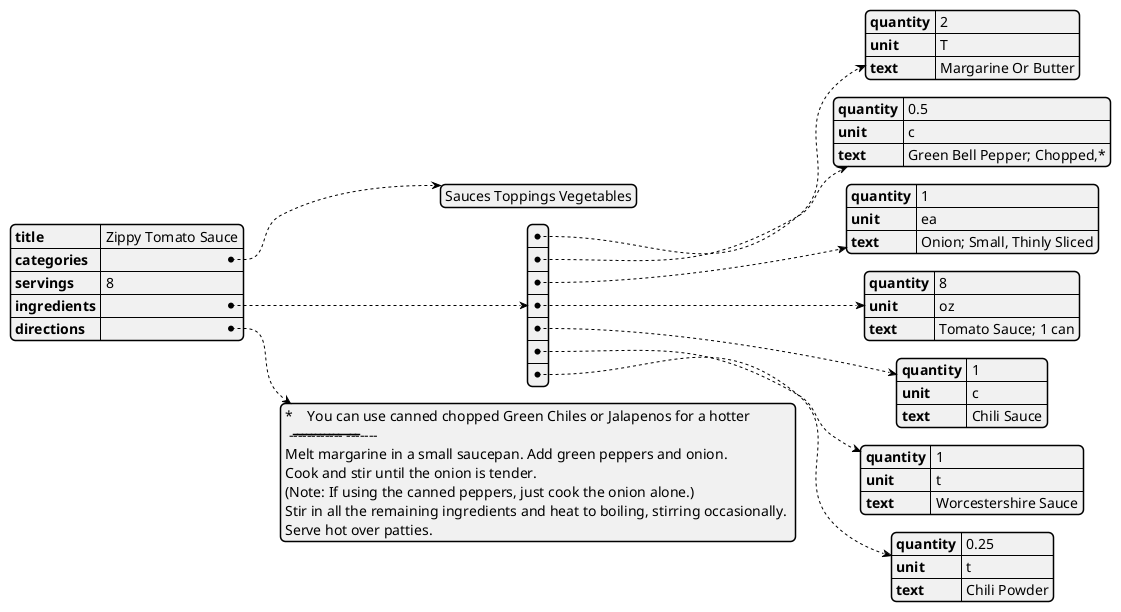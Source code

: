 @startjson
{
  "title": "Zippy Tomato Sauce",
  "categories": [
    "Sauces Toppings Vegetables"
  ],
  "servings": 8,
  "ingredients": [
    {
      "quantity": 2,
      "unit": "T",
      "text": "Margarine Or Butter"
    },
    {
      "quantity": 0.5,
      "unit": "c",
      "text": "Green Bell Pepper; Chopped,*"
    },
    {
      "quantity": 1,
      "unit": "ea",
      "text": "Onion; Small, Thinly Sliced"
    },
    {
      "quantity": 8,
      "unit": "oz",
      "text": "Tomato Sauce; 1 can"
    },
    {
      "quantity": 1,
      "unit": "c",
      "text": "Chili Sauce"
    },
    {
      "quantity": 1,
      "unit": "t",
      "text": "Worcestershire Sauce"
    },
    {
      "quantity": 0.25,
      "unit": "t",
      "text": "Chili Powder"
    }
  ],
  "directions": ["*    You can use canned chopped Green Chiles or Jalapenos for a hotter\\n ~------------------------------------------------------ ~----------------- \\nMelt margarine in a small saucepan. Add green peppers and onion. \\nCook and stir until the onion is tender. \\n(Note: If using the canned peppers, just cook the onion alone.) \\nStir in all the remaining ingredients and heat to boiling, stirring occasionally. \\nServe hot over patties."]
}

@endjson